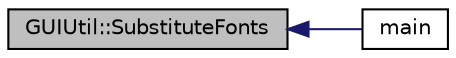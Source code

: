digraph "GUIUtil::SubstituteFonts"
{
  edge [fontname="Helvetica",fontsize="10",labelfontname="Helvetica",labelfontsize="10"];
  node [fontname="Helvetica",fontsize="10",shape=record];
  rankdir="LR";
  Node359 [label="GUIUtil::SubstituteFonts",height=0.2,width=0.4,color="black", fillcolor="grey75", style="filled", fontcolor="black"];
  Node359 -> Node360 [dir="back",color="midnightblue",fontsize="10",style="solid",fontname="Helvetica"];
  Node360 [label="main",height=0.2,width=0.4,color="black", fillcolor="white", style="filled",URL="$divi_8cpp.html#a0ddf1224851353fc92bfbff6f499fa97"];
}
